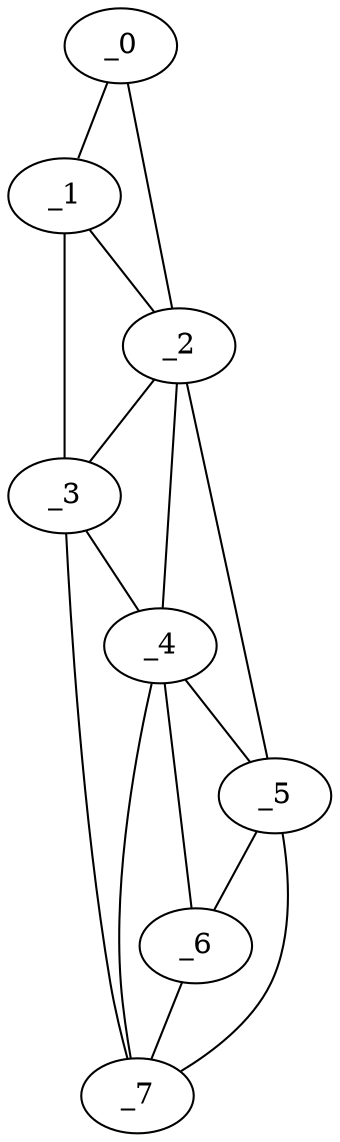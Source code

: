graph "obj25__75.gxl" {
	_0	 [x=6,
		y=25];
	_1	 [x=7,
		y=20];
	_0 -- _1	 [valence=1];
	_2	 [x=14,
		y=31];
	_0 -- _2	 [valence=1];
	_1 -- _2	 [valence=2];
	_3	 [x=109,
		y=13];
	_1 -- _3	 [valence=1];
	_2 -- _3	 [valence=2];
	_4	 [x=116,
		y=32];
	_2 -- _4	 [valence=2];
	_5	 [x=122,
		y=88];
	_2 -- _5	 [valence=1];
	_3 -- _4	 [valence=1];
	_7	 [x=126,
		y=23];
	_3 -- _7	 [valence=1];
	_4 -- _5	 [valence=1];
	_6	 [x=123,
		y=35];
	_4 -- _6	 [valence=2];
	_4 -- _7	 [valence=1];
	_5 -- _6	 [valence=1];
	_5 -- _7	 [valence=1];
	_6 -- _7	 [valence=2];
}
